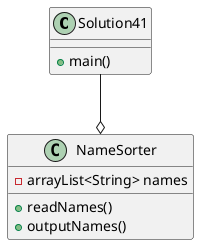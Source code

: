 /*
 *  UCF COP3330 Fall 2021 Assignment 4 Solutions
 *  Copyright 2021 Brian Reed
 */
@startuml

class Solution41 {
+main()
}

class NameSorter {
-arrayList<String> names

+readNames()
+outputNames()
}

Solution41 --o NameSorter
@enduml
